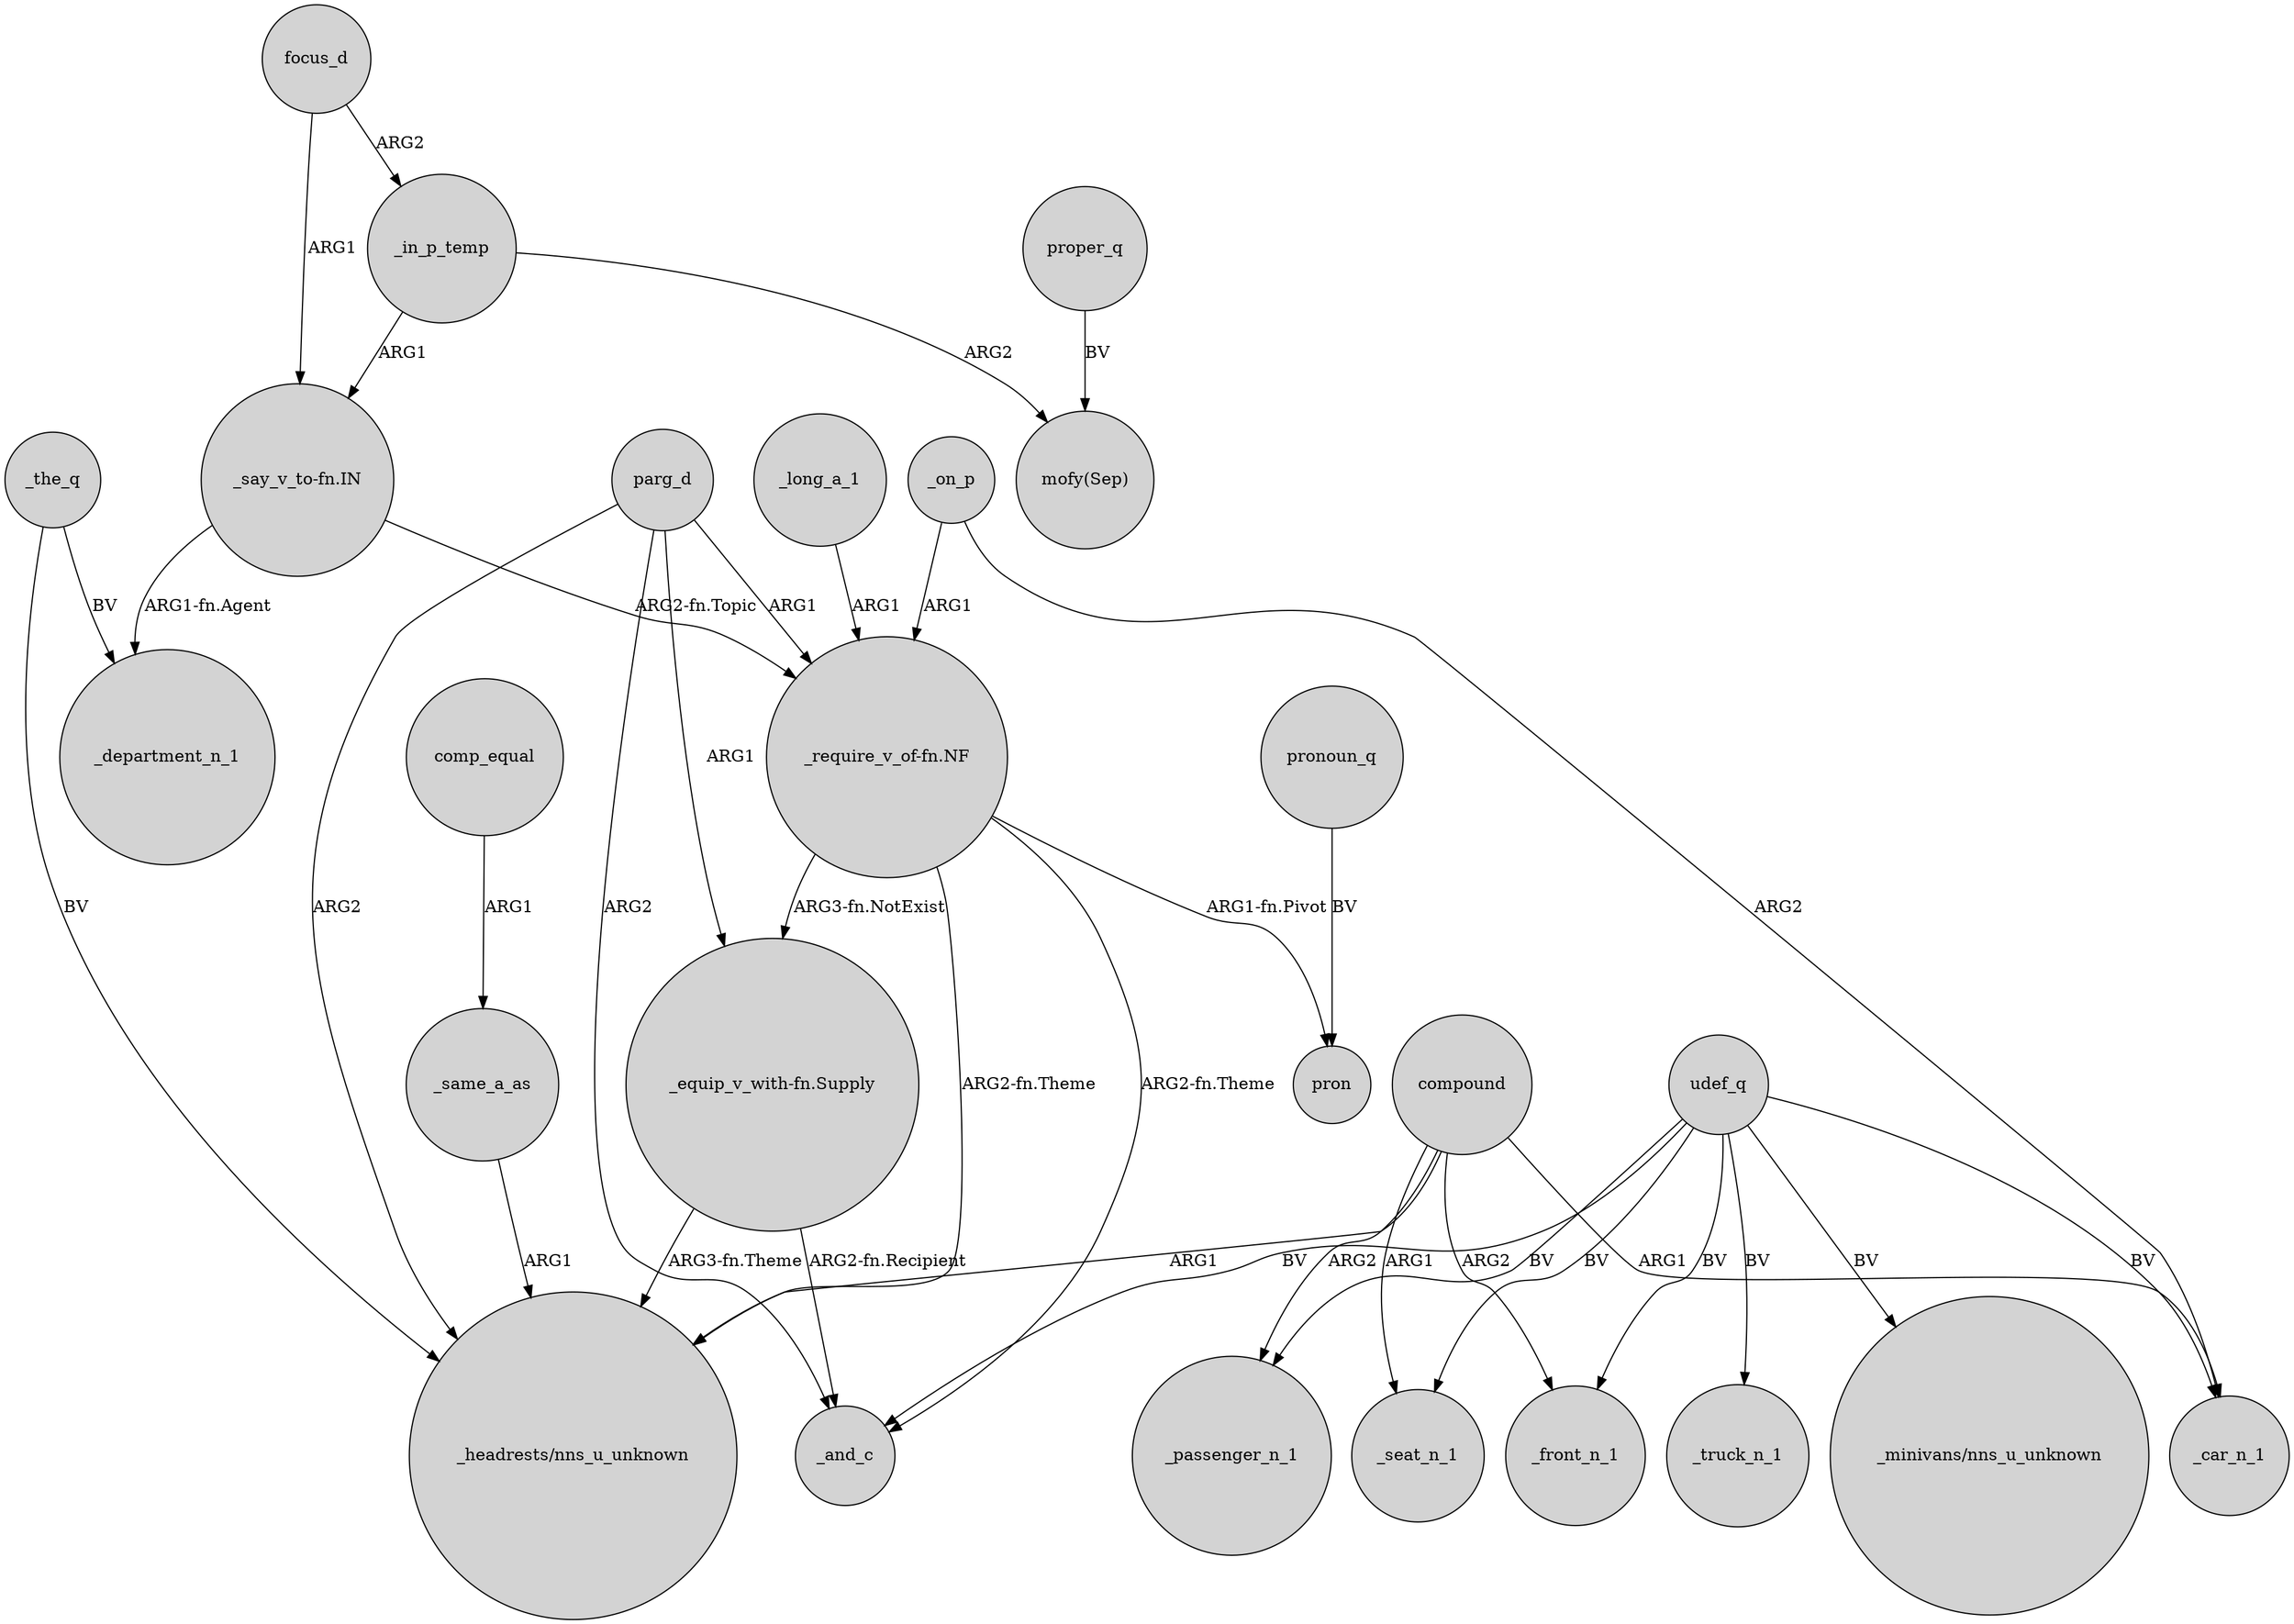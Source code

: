 digraph {
	node [shape=circle style=filled]
	"_say_v_to-fn.IN" -> _department_n_1 [label="ARG1-fn.Agent"]
	compound -> _passenger_n_1 [label=ARG2]
	focus_d -> _in_p_temp [label=ARG2]
	"_equip_v_with-fn.Supply" -> "_headrests/nns_u_unknown" [label="ARG3-fn.Theme"]
	"_require_v_of-fn.NF" -> _and_c [label="ARG2-fn.Theme"]
	"_require_v_of-fn.NF" -> "_headrests/nns_u_unknown" [label="ARG2-fn.Theme"]
	parg_d -> "_equip_v_with-fn.Supply" [label=ARG1]
	_the_q -> "_headrests/nns_u_unknown" [label=BV]
	proper_q -> "mofy(Sep)" [label=BV]
	compound -> _seat_n_1 [label=ARG1]
	"_require_v_of-fn.NF" -> "_equip_v_with-fn.Supply" [label="ARG3-fn.NotExist"]
	udef_q -> _passenger_n_1 [label=BV]
	_the_q -> _department_n_1 [label=BV]
	parg_d -> _and_c [label=ARG2]
	pronoun_q -> pron [label=BV]
	compound -> "_headrests/nns_u_unknown" [label=ARG1]
	udef_q -> _truck_n_1 [label=BV]
	parg_d -> "_headrests/nns_u_unknown" [label=ARG2]
	comp_equal -> _same_a_as [label=ARG1]
	_long_a_1 -> "_require_v_of-fn.NF" [label=ARG1]
	"_say_v_to-fn.IN" -> "_require_v_of-fn.NF" [label="ARG2-fn.Topic"]
	"_require_v_of-fn.NF" -> pron [label="ARG1-fn.Pivot"]
	parg_d -> "_require_v_of-fn.NF" [label=ARG1]
	_in_p_temp -> "_say_v_to-fn.IN" [label=ARG1]
	compound -> _front_n_1 [label=ARG2]
	udef_q -> _front_n_1 [label=BV]
	compound -> _car_n_1 [label=ARG1]
	udef_q -> _car_n_1 [label=BV]
	"_equip_v_with-fn.Supply" -> _and_c [label="ARG2-fn.Recipient"]
	_on_p -> "_require_v_of-fn.NF" [label=ARG1]
	udef_q -> _seat_n_1 [label=BV]
	_on_p -> _car_n_1 [label=ARG2]
	udef_q -> _and_c [label=BV]
	_in_p_temp -> "mofy(Sep)" [label=ARG2]
	_same_a_as -> "_headrests/nns_u_unknown" [label=ARG1]
	focus_d -> "_say_v_to-fn.IN" [label=ARG1]
	udef_q -> "_minivans/nns_u_unknown" [label=BV]
}
